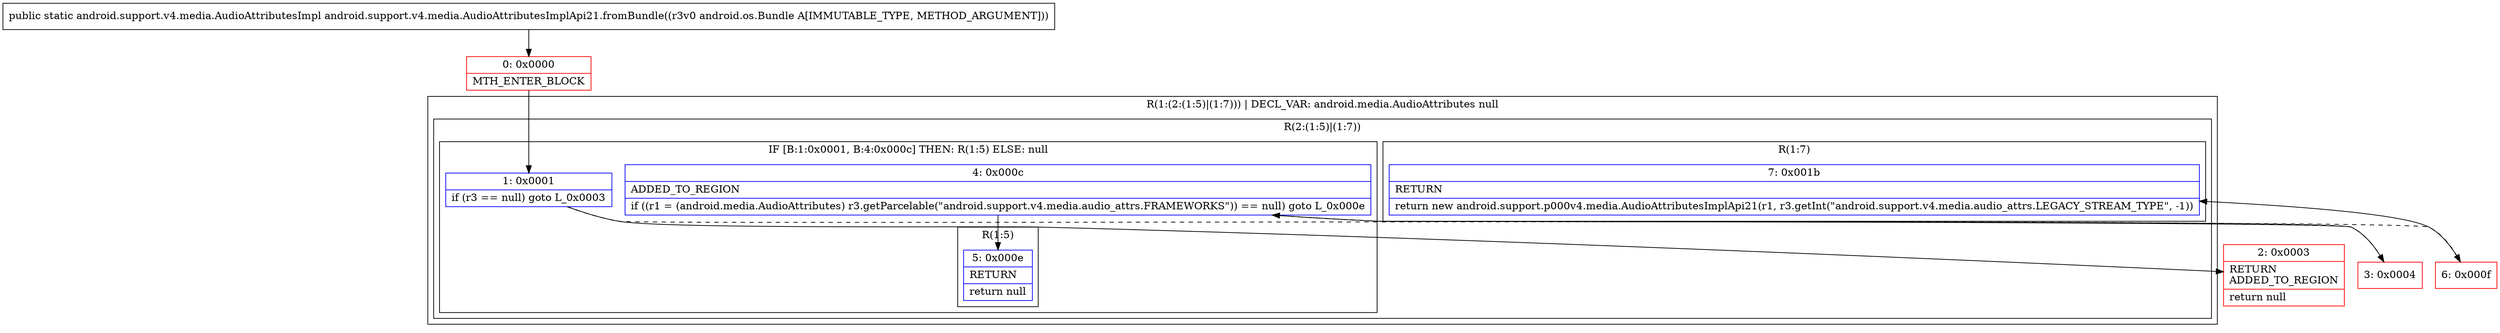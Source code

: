 digraph "CFG forandroid.support.v4.media.AudioAttributesImplApi21.fromBundle(Landroid\/os\/Bundle;)Landroid\/support\/v4\/media\/AudioAttributesImpl;" {
subgraph cluster_Region_900931892 {
label = "R(1:(2:(1:5)|(1:7))) | DECL_VAR: android.media.AudioAttributes null\l";
node [shape=record,color=blue];
subgraph cluster_Region_2055807939 {
label = "R(2:(1:5)|(1:7))";
node [shape=record,color=blue];
subgraph cluster_IfRegion_1051411933 {
label = "IF [B:1:0x0001, B:4:0x000c] THEN: R(1:5) ELSE: null";
node [shape=record,color=blue];
Node_1 [shape=record,label="{1\:\ 0x0001|if (r3 == null) goto L_0x0003\l}"];
Node_4 [shape=record,label="{4\:\ 0x000c|ADDED_TO_REGION\l|if ((r1 = (android.media.AudioAttributes) r3.getParcelable(\"android.support.v4.media.audio_attrs.FRAMEWORKS\")) == null) goto L_0x000e\l}"];
subgraph cluster_Region_1915679883 {
label = "R(1:5)";
node [shape=record,color=blue];
Node_5 [shape=record,label="{5\:\ 0x000e|RETURN\l|return null\l}"];
}
}
subgraph cluster_Region_1589166459 {
label = "R(1:7)";
node [shape=record,color=blue];
Node_7 [shape=record,label="{7\:\ 0x001b|RETURN\l|return new android.support.p000v4.media.AudioAttributesImplApi21(r1, r3.getInt(\"android.support.v4.media.audio_attrs.LEGACY_STREAM_TYPE\", \-1))\l}"];
}
}
}
Node_0 [shape=record,color=red,label="{0\:\ 0x0000|MTH_ENTER_BLOCK\l}"];
Node_2 [shape=record,color=red,label="{2\:\ 0x0003|RETURN\lADDED_TO_REGION\l|return null\l}"];
Node_3 [shape=record,color=red,label="{3\:\ 0x0004}"];
Node_6 [shape=record,color=red,label="{6\:\ 0x000f}"];
MethodNode[shape=record,label="{public static android.support.v4.media.AudioAttributesImpl android.support.v4.media.AudioAttributesImplApi21.fromBundle((r3v0 android.os.Bundle A[IMMUTABLE_TYPE, METHOD_ARGUMENT])) }"];
MethodNode -> Node_0;
Node_1 -> Node_2;
Node_1 -> Node_3[style=dashed];
Node_4 -> Node_5;
Node_4 -> Node_6[style=dashed];
Node_0 -> Node_1;
Node_3 -> Node_4;
Node_6 -> Node_7;
}

